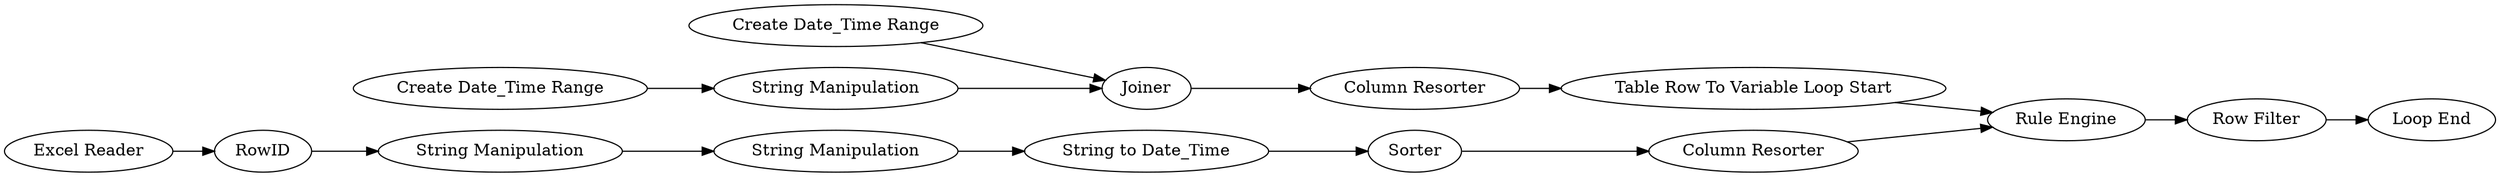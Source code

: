 digraph {
	4 -> 3
	63 -> 65
	65 -> 12
	20 -> 13
	16 -> 5
	15 -> 4
	5 -> 20
	61 -> 63
	11 -> 16
	12 -> 5
	1 -> 14
	3 -> 11
	14 -> 15
	62 -> 64
	64 -> 63
	5 [label="Rule Engine"]
	16 [label="Column Resorter"]
	64 [label="String Manipulation"]
	20 [label="Row Filter"]
	13 [label="Loop End"]
	1 [label="Excel Reader"]
	62 [label="Create Date_Time Range"]
	65 [label="Column Resorter"]
	11 [label=Sorter]
	4 [label="String Manipulation"]
	61 [label="Create Date_Time Range"]
	63 [label=Joiner]
	15 [label="String Manipulation"]
	14 [label=RowID]
	3 [label="String to Date_Time"]
	12 [label="Table Row To Variable Loop Start"]
	rankdir=LR
}
